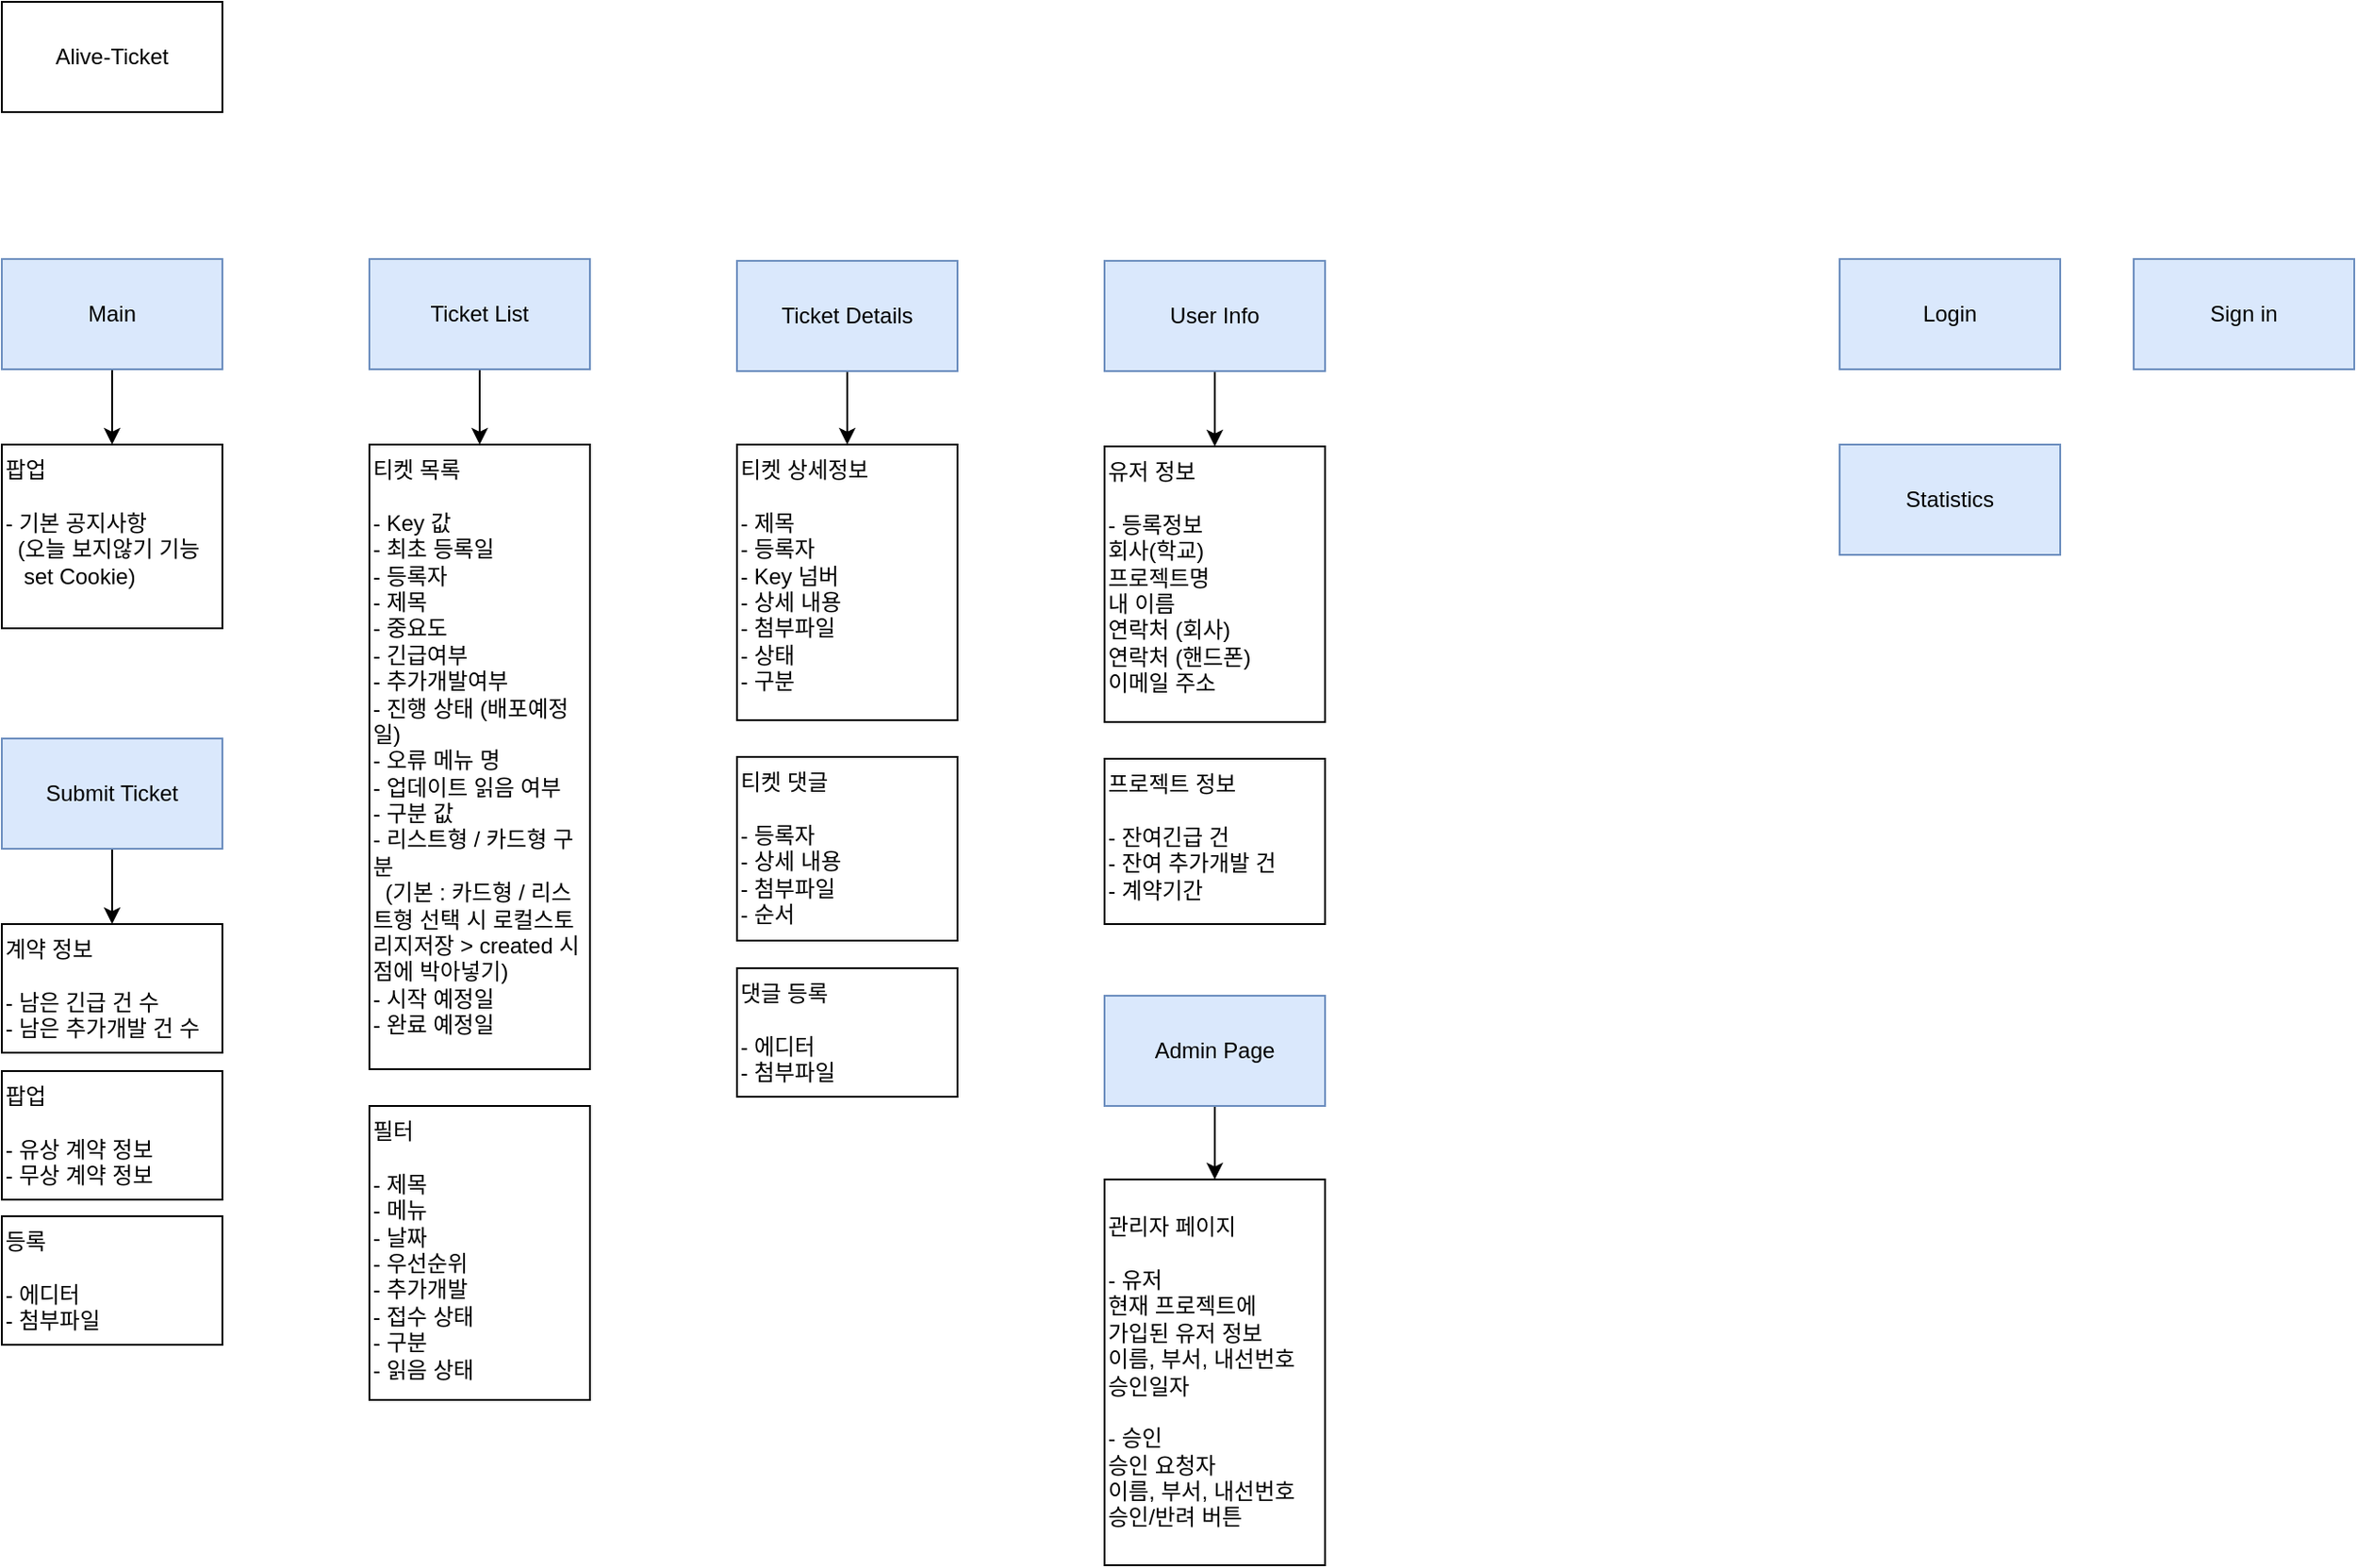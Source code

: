 <mxfile version="24.6.4" type="github" pages="2">
  <diagram name="사용자 메뉴구성" id="Dhg5o85Xs6kbEqGewJDq">
    <mxGraphModel dx="1368" dy="749" grid="1" gridSize="10" guides="1" tooltips="1" connect="1" arrows="1" fold="1" page="1" pageScale="1" pageWidth="1390" pageHeight="1590" math="0" shadow="0">
      <root>
        <mxCell id="0" />
        <mxCell id="1" parent="0" />
        <mxCell id="b1I7pZCohgcFqv3CK_3t-1" value="Alive-Ticket" style="rounded=0;whiteSpace=wrap;html=1;" parent="1" vertex="1">
          <mxGeometry x="40" y="39" width="120" height="60" as="geometry" />
        </mxCell>
        <mxCell id="b1I7pZCohgcFqv3CK_3t-36" value="" style="edgeStyle=orthogonalEdgeStyle;rounded=0;orthogonalLoop=1;jettySize=auto;html=1;" parent="1" source="b1I7pZCohgcFqv3CK_3t-2" target="b1I7pZCohgcFqv3CK_3t-35" edge="1">
          <mxGeometry relative="1" as="geometry" />
        </mxCell>
        <mxCell id="b1I7pZCohgcFqv3CK_3t-2" value="Main" style="rounded=0;whiteSpace=wrap;html=1;fillColor=#dae8fc;strokeColor=#6c8ebf;" parent="1" vertex="1">
          <mxGeometry x="40" y="179" width="120" height="60" as="geometry" />
        </mxCell>
        <mxCell id="b1I7pZCohgcFqv3CK_3t-30" value="" style="edgeStyle=orthogonalEdgeStyle;rounded=0;orthogonalLoop=1;jettySize=auto;html=1;" parent="1" source="b1I7pZCohgcFqv3CK_3t-4" target="b1I7pZCohgcFqv3CK_3t-22" edge="1">
          <mxGeometry relative="1" as="geometry" />
        </mxCell>
        <mxCell id="b1I7pZCohgcFqv3CK_3t-4" value="Submit Ticket" style="whiteSpace=wrap;html=1;rounded=0;fillColor=#dae8fc;strokeColor=#6c8ebf;" parent="1" vertex="1">
          <mxGeometry x="40" y="440" width="120" height="60" as="geometry" />
        </mxCell>
        <mxCell id="b1I7pZCohgcFqv3CK_3t-33" value="" style="edgeStyle=orthogonalEdgeStyle;rounded=0;orthogonalLoop=1;jettySize=auto;html=1;" parent="1" source="b1I7pZCohgcFqv3CK_3t-6" target="b1I7pZCohgcFqv3CK_3t-32" edge="1">
          <mxGeometry relative="1" as="geometry" />
        </mxCell>
        <mxCell id="b1I7pZCohgcFqv3CK_3t-6" value="Ticket List" style="whiteSpace=wrap;html=1;rounded=0;fillColor=#dae8fc;strokeColor=#6c8ebf;" parent="1" vertex="1">
          <mxGeometry x="240" y="179" width="120" height="60" as="geometry" />
        </mxCell>
        <mxCell id="b1I7pZCohgcFqv3CK_3t-8" value="Statistics" style="whiteSpace=wrap;html=1;rounded=0;fillColor=#dae8fc;strokeColor=#6c8ebf;" parent="1" vertex="1">
          <mxGeometry x="1040" y="280" width="120" height="60" as="geometry" />
        </mxCell>
        <mxCell id="b1I7pZCohgcFqv3CK_3t-44" value="" style="edgeStyle=orthogonalEdgeStyle;rounded=0;orthogonalLoop=1;jettySize=auto;html=1;" parent="1" source="b1I7pZCohgcFqv3CK_3t-10" target="b1I7pZCohgcFqv3CK_3t-43" edge="1">
          <mxGeometry relative="1" as="geometry" />
        </mxCell>
        <mxCell id="b1I7pZCohgcFqv3CK_3t-10" value="User Info" style="whiteSpace=wrap;html=1;rounded=0;fillColor=#dae8fc;strokeColor=#6c8ebf;" parent="1" vertex="1">
          <mxGeometry x="640" y="180" width="120" height="60" as="geometry" />
        </mxCell>
        <mxCell id="b1I7pZCohgcFqv3CK_3t-12" value="Login" style="whiteSpace=wrap;html=1;rounded=0;fillColor=#dae8fc;strokeColor=#6c8ebf;" parent="1" vertex="1">
          <mxGeometry x="1040" y="179" width="120" height="60" as="geometry" />
        </mxCell>
        <mxCell id="b1I7pZCohgcFqv3CK_3t-14" value="Sign in" style="whiteSpace=wrap;html=1;rounded=0;fillColor=#dae8fc;strokeColor=#6c8ebf;" parent="1" vertex="1">
          <mxGeometry x="1200" y="179" width="120" height="60" as="geometry" />
        </mxCell>
        <mxCell id="b1I7pZCohgcFqv3CK_3t-39" value="" style="edgeStyle=orthogonalEdgeStyle;rounded=0;orthogonalLoop=1;jettySize=auto;html=1;" parent="1" source="b1I7pZCohgcFqv3CK_3t-16" target="b1I7pZCohgcFqv3CK_3t-38" edge="1">
          <mxGeometry relative="1" as="geometry" />
        </mxCell>
        <mxCell id="b1I7pZCohgcFqv3CK_3t-16" value="Ticket Details" style="whiteSpace=wrap;html=1;rounded=0;fillColor=#dae8fc;strokeColor=#6c8ebf;" parent="1" vertex="1">
          <mxGeometry x="440" y="180" width="120" height="60" as="geometry" />
        </mxCell>
        <mxCell id="b1I7pZCohgcFqv3CK_3t-22" value="계약 정보&lt;br&gt;&lt;br&gt;- 남은 긴급 건 수&lt;br&gt;- 남은 추가개발 건 수" style="rounded=0;whiteSpace=wrap;html=1;align=left;verticalAlign=top;" parent="1" vertex="1">
          <mxGeometry x="40" y="541" width="120" height="70" as="geometry" />
        </mxCell>
        <mxCell id="b1I7pZCohgcFqv3CK_3t-28" value="팝업&lt;br&gt;&lt;br&gt;- 유상 계약 정보&lt;br&gt;- 무상 계약 정보" style="rounded=0;whiteSpace=wrap;html=1;align=left;verticalAlign=top;" parent="1" vertex="1">
          <mxGeometry x="40" y="621" width="120" height="70" as="geometry" />
        </mxCell>
        <mxCell id="b1I7pZCohgcFqv3CK_3t-32" value="티켓 목록&lt;br&gt;&lt;br&gt;- Key 값&lt;br&gt;- 최초 등록일&lt;br&gt;- 등록자&lt;br&gt;- 제목&lt;br&gt;- 중요도&lt;br&gt;- 긴급여부&lt;br&gt;- 추가개발여부&lt;br&gt;- 진행 상태 (배포예정일)&lt;br&gt;- 오류 메뉴 명&lt;br&gt;- 업데이트 읽음 여부&lt;br&gt;- 구분 값&lt;br&gt;- 리스트형 / 카드형 구분&lt;br&gt;&amp;nbsp; (기본 : 카드형 / 리스트형 선택 시 로컬스토리지저장 &amp;gt; created 시점에 박아넣기)&lt;br&gt;- 시작 예정일&lt;br&gt;- 완료 예정일" style="rounded=0;whiteSpace=wrap;html=1;align=left;verticalAlign=top;" parent="1" vertex="1">
          <mxGeometry x="240" y="280" width="120" height="340" as="geometry" />
        </mxCell>
        <mxCell id="b1I7pZCohgcFqv3CK_3t-35" value="팝업&lt;br&gt;&lt;br&gt;- 기본 공지사항&lt;br&gt;&amp;nbsp; (오늘 보지않기 기능&lt;br&gt;&amp;nbsp; &amp;nbsp;set Cookie)" style="whiteSpace=wrap;html=1;rounded=0;align=left;verticalAlign=top;" parent="1" vertex="1">
          <mxGeometry x="40" y="280" width="120" height="100" as="geometry" />
        </mxCell>
        <mxCell id="b1I7pZCohgcFqv3CK_3t-37" value="필터&lt;br&gt;&lt;br&gt;- 제목&lt;br&gt;- 메뉴&lt;br&gt;- 날짜&lt;br&gt;- 우선순위&lt;br&gt;- 추가개발&lt;br&gt;- 접수 상태&lt;br&gt;- 구분&lt;br&gt;- 읽음 상태" style="rounded=0;whiteSpace=wrap;html=1;align=left;verticalAlign=top;" parent="1" vertex="1">
          <mxGeometry x="240" y="640" width="120" height="160" as="geometry" />
        </mxCell>
        <mxCell id="b1I7pZCohgcFqv3CK_3t-38" value="티켓 상세정보&lt;br&gt;&lt;br&gt;- 제목&lt;br&gt;- 등록자&lt;br&gt;- Key 넘버&lt;br&gt;- 상세 내용&lt;br&gt;- 첨부파일&lt;br&gt;- 상태&lt;br&gt;- 구분" style="whiteSpace=wrap;html=1;rounded=0;align=left;verticalAlign=top;" parent="1" vertex="1">
          <mxGeometry x="440" y="280" width="120" height="150" as="geometry" />
        </mxCell>
        <mxCell id="b1I7pZCohgcFqv3CK_3t-40" value="등록&lt;br&gt;&lt;br&gt;- 에디터&lt;br&gt;- 첨부파일" style="rounded=0;whiteSpace=wrap;html=1;align=left;verticalAlign=top;" parent="1" vertex="1">
          <mxGeometry x="40" y="700" width="120" height="70" as="geometry" />
        </mxCell>
        <mxCell id="b1I7pZCohgcFqv3CK_3t-41" value="티켓 댓글&lt;br&gt;&lt;br&gt;- 등록자&lt;br&gt;- 상세 내용&lt;br&gt;- 첨부파일&lt;br&gt;- 순서" style="whiteSpace=wrap;html=1;rounded=0;align=left;verticalAlign=top;" parent="1" vertex="1">
          <mxGeometry x="440" y="450" width="120" height="100" as="geometry" />
        </mxCell>
        <mxCell id="b1I7pZCohgcFqv3CK_3t-42" value="댓글 등록&lt;br&gt;&lt;br&gt;- 에디터&lt;br&gt;- 첨부파일" style="rounded=0;whiteSpace=wrap;html=1;align=left;verticalAlign=top;" parent="1" vertex="1">
          <mxGeometry x="440" y="565" width="120" height="70" as="geometry" />
        </mxCell>
        <mxCell id="b1I7pZCohgcFqv3CK_3t-43" value="유저 정보&lt;br&gt;&lt;br&gt;- 등록정보&lt;br&gt;회사(학교)&lt;br&gt;프로젝트명&lt;br&gt;내 이름&lt;br&gt;연락처 (회사)&lt;br&gt;연락처 (핸드폰)&lt;br&gt;이메일 주소" style="whiteSpace=wrap;html=1;rounded=0;align=left;verticalAlign=top;" parent="1" vertex="1">
          <mxGeometry x="640" y="281" width="120" height="150" as="geometry" />
        </mxCell>
        <mxCell id="b1I7pZCohgcFqv3CK_3t-45" value="프로젝트 정보&lt;br&gt;&lt;br&gt;- 잔여긴급 건&lt;br&gt;- 잔여 추가개발 건&lt;br&gt;- 계약기간" style="whiteSpace=wrap;html=1;rounded=0;align=left;verticalAlign=top;" parent="1" vertex="1">
          <mxGeometry x="640" y="451" width="120" height="90" as="geometry" />
        </mxCell>
        <mxCell id="l3anYifbAjSCHAkL9ona-3" value="" style="edgeStyle=orthogonalEdgeStyle;rounded=0;orthogonalLoop=1;jettySize=auto;html=1;" edge="1" parent="1" source="l3anYifbAjSCHAkL9ona-1" target="l3anYifbAjSCHAkL9ona-2">
          <mxGeometry relative="1" as="geometry" />
        </mxCell>
        <mxCell id="l3anYifbAjSCHAkL9ona-1" value="Admin Page" style="whiteSpace=wrap;html=1;rounded=0;fillColor=#dae8fc;strokeColor=#6c8ebf;" vertex="1" parent="1">
          <mxGeometry x="640" y="580" width="120" height="60" as="geometry" />
        </mxCell>
        <mxCell id="l3anYifbAjSCHAkL9ona-2" value="관리자 페이지&lt;br&gt;&lt;br&gt;- 유저&lt;br&gt;현재 프로젝트에&lt;br&gt;가입된 유저 정보&lt;br&gt;이름, 부서, 내선번호&lt;br&gt;승인일자&lt;br&gt;&lt;br&gt;- 승인&lt;br&gt;승인 요청자&lt;br&gt;이름, 부서, 내선번호&lt;br&gt;승인/반려 버튼" style="whiteSpace=wrap;html=1;rounded=0;align=left;" vertex="1" parent="1">
          <mxGeometry x="640" y="680" width="120" height="210" as="geometry" />
        </mxCell>
      </root>
    </mxGraphModel>
  </diagram>
  <diagram id="qH7Ucbb5K0mWtdfLgTGh" name="관리자 메뉴구성">
    <mxGraphModel dx="1434" dy="738" grid="1" gridSize="10" guides="1" tooltips="1" connect="1" arrows="1" fold="1" page="1" pageScale="1" pageWidth="1654" pageHeight="1169" math="0" shadow="0">
      <root>
        <mxCell id="0" />
        <mxCell id="1" parent="0" />
        <mxCell id="zUvXvfdrQB2Udni6qUKu-4" value="" style="edgeStyle=orthogonalEdgeStyle;rounded=0;orthogonalLoop=1;jettySize=auto;html=1;" parent="1" source="zUvXvfdrQB2Udni6qUKu-2" target="zUvXvfdrQB2Udni6qUKu-3" edge="1">
          <mxGeometry relative="1" as="geometry" />
        </mxCell>
        <mxCell id="zUvXvfdrQB2Udni6qUKu-2" value="사용자 관리" style="rounded=0;whiteSpace=wrap;html=1;fillColor=#dae8fc;strokeColor=#6c8ebf;" parent="1" vertex="1">
          <mxGeometry x="80" y="200" width="120" height="60" as="geometry" />
        </mxCell>
        <mxCell id="zUvXvfdrQB2Udni6qUKu-3" value="고객 관리" style="whiteSpace=wrap;html=1;rounded=0;fillColor=#dae8fc;strokeColor=#6c8ebf;" parent="1" vertex="1">
          <mxGeometry x="80" y="340" width="120" height="40" as="geometry" />
        </mxCell>
        <mxCell id="zUvXvfdrQB2Udni6qUKu-5" value="고객 승인" style="whiteSpace=wrap;html=1;rounded=0;fillColor=#dae8fc;strokeColor=#6c8ebf;" parent="1" vertex="1">
          <mxGeometry x="80" y="600" width="120" height="40" as="geometry" />
        </mxCell>
        <mxCell id="zUvXvfdrQB2Udni6qUKu-8" value="" style="edgeStyle=orthogonalEdgeStyle;rounded=0;orthogonalLoop=1;jettySize=auto;html=1;" parent="1" source="zUvXvfdrQB2Udni6qUKu-6" target="zUvXvfdrQB2Udni6qUKu-7" edge="1">
          <mxGeometry relative="1" as="geometry" />
        </mxCell>
        <mxCell id="zUvXvfdrQB2Udni6qUKu-6" value="프로젝트 관리" style="rounded=0;whiteSpace=wrap;html=1;fillColor=#dae8fc;strokeColor=#6c8ebf;" parent="1" vertex="1">
          <mxGeometry x="310" y="200" width="120" height="60" as="geometry" />
        </mxCell>
        <mxCell id="zUvXvfdrQB2Udni6qUKu-7" value="업체 정보" style="whiteSpace=wrap;html=1;rounded=0;fillColor=#dae8fc;strokeColor=#6c8ebf;" parent="1" vertex="1">
          <mxGeometry x="310" y="340" width="120" height="40" as="geometry" />
        </mxCell>
        <mxCell id="ufiz34e84rqHSrVBdS8h-1" value="&lt;span style=&quot;background-color: initial;&quot;&gt;&amp;nbsp;- 이름&lt;br&gt;&amp;nbsp;- 부서&lt;br&gt;&amp;nbsp;- 이메일&lt;br&gt;&amp;nbsp;- 사무실 번호&lt;br&gt;&amp;nbsp;- 핸드폰 번호&lt;br&gt;&amp;nbsp;- 비밀번호 초기화&lt;br&gt;&lt;/span&gt;&amp;nbsp;- 사용자 정보 변경&lt;br&gt;&amp;nbsp;- 승인되지 않은&lt;br&gt;&amp;nbsp; &amp;nbsp;사용자는 안나옴&lt;br&gt;&amp;nbsp;- 승인 대기로는&lt;br&gt;&amp;nbsp; &amp;nbsp;상태 변경 불가하게" style="rounded=0;whiteSpace=wrap;html=1;align=left;" parent="1" vertex="1">
          <mxGeometry x="80" y="380" width="120" height="190" as="geometry" />
        </mxCell>
        <mxCell id="ufiz34e84rqHSrVBdS8h-2" value="승인 대기&lt;br&gt;승인&lt;br&gt;반려" style="rounded=0;whiteSpace=wrap;html=1;" parent="1" vertex="1">
          <mxGeometry x="40" y="40" width="90" height="80" as="geometry" />
        </mxCell>
        <mxCell id="ufiz34e84rqHSrVBdS8h-7" value="&lt;div&gt;개발&lt;/div&gt;&lt;div&gt;고도화&lt;/div&gt;유상&lt;br&gt;무상&lt;br&gt;계약대기&lt;br&gt;계약종료" style="rounded=0;whiteSpace=wrap;html=1;" parent="1" vertex="1">
          <mxGeometry x="510" y="40" width="90" height="120" as="geometry" />
        </mxCell>
        <mxCell id="ufiz34e84rqHSrVBdS8h-8" value="&amp;nbsp;- 승인대기, 반려&lt;br&gt;&amp;nbsp; &amp;nbsp;상태의 사용자만" style="rounded=0;whiteSpace=wrap;html=1;align=left;" parent="1" vertex="1">
          <mxGeometry x="80" y="640" width="120" height="60" as="geometry" />
        </mxCell>
        <mxCell id="ufiz34e84rqHSrVBdS8h-9" value="&amp;nbsp;- 계약 시작 종료일&lt;br&gt;&amp;nbsp;- 학교명(업체명)&lt;br&gt;&amp;nbsp;- 프로젝트명&lt;br&gt;&amp;nbsp;- 업체 주요 담당자&lt;br&gt;&amp;nbsp;- 사내 처리 담당자&lt;br&gt;&amp;nbsp;- 추가개발 가능 건수&lt;br&gt;&amp;nbsp;- 긴급 가능 건수&lt;br&gt;&amp;nbsp;- 긴급건수 추가기능" style="rounded=0;whiteSpace=wrap;html=1;align=left;" parent="1" vertex="1">
          <mxGeometry x="310" y="550" width="120" height="140" as="geometry" />
        </mxCell>
        <mxCell id="ufiz34e84rqHSrVBdS8h-10" value="계약 종료 : 기간이 종료되었을 경우&lt;br&gt;계약 대기 : 종료 임박 혹은 종료된 이후에도&lt;br&gt;&amp;nbsp; &amp;nbsp; &amp;nbsp; &amp;nbsp; &amp;nbsp; &amp;nbsp; &amp;nbsp; &amp;nbsp; &amp;nbsp; 계약 담당자에게 확인 후 계약이&lt;br&gt;&amp;nbsp; &amp;nbsp; &amp;nbsp; &amp;nbsp; &amp;nbsp; &amp;nbsp; &amp;nbsp; &amp;nbsp; &amp;nbsp; 진행 중이라면 상태 값 변경&lt;br&gt;&amp;nbsp; &amp;nbsp; &amp;nbsp; &amp;nbsp; &amp;nbsp; &amp;nbsp; &amp;nbsp; &amp;nbsp; &amp;nbsp; 모든 시스템을 사용할 수 있음" style="text;html=1;strokeColor=none;fillColor=none;align=left;verticalAlign=middle;whiteSpace=wrap;rounded=0;" parent="1" vertex="1">
          <mxGeometry x="623" y="30" width="243" height="90" as="geometry" />
        </mxCell>
        <mxCell id="ufiz34e84rqHSrVBdS8h-12" value="사내 사용자 관리" style="whiteSpace=wrap;html=1;rounded=0;fillColor=#dae8fc;strokeColor=#6c8ebf;" parent="1" vertex="1">
          <mxGeometry x="80" y="730" width="120" height="40" as="geometry" />
        </mxCell>
        <mxCell id="ufiz34e84rqHSrVBdS8h-13" value="&amp;nbsp;- 사용자 등록&lt;br&gt;&amp;nbsp;- 비밀번호 초기화&lt;br&gt;&amp;nbsp;- 사용 미사용 처리&lt;br&gt;&amp;nbsp;- 권한 변경" style="rounded=0;whiteSpace=wrap;html=1;align=left;" parent="1" vertex="1">
          <mxGeometry x="80" y="770" width="120" height="80" as="geometry" />
        </mxCell>
        <mxCell id="ufiz34e84rqHSrVBdS8h-15" value="사용자 상태값" style="text;html=1;strokeColor=none;fillColor=none;align=center;verticalAlign=middle;whiteSpace=wrap;rounded=0;" parent="1" vertex="1">
          <mxGeometry x="40" y="10" width="90" height="30" as="geometry" />
        </mxCell>
        <mxCell id="ufiz34e84rqHSrVBdS8h-16" value="고객&lt;br&gt;담당자(고객)&lt;br&gt;관리자&lt;div&gt;개발팀&lt;br&gt;운영팀&lt;div&gt;베트남 운영&lt;br&gt;프로젝트 관리&lt;/div&gt;&lt;/div&gt;" style="rounded=0;whiteSpace=wrap;html=1;" parent="1" vertex="1">
          <mxGeometry x="150" y="40" width="90" height="110" as="geometry" />
        </mxCell>
        <mxCell id="ufiz34e84rqHSrVBdS8h-17" value="권한 종류" style="text;html=1;strokeColor=none;fillColor=none;align=center;verticalAlign=middle;whiteSpace=wrap;rounded=0;" parent="1" vertex="1">
          <mxGeometry x="150" y="10" width="90" height="30" as="geometry" />
        </mxCell>
        <mxCell id="ufiz34e84rqHSrVBdS8h-18" value="프로젝트 상태값" style="text;html=1;strokeColor=none;fillColor=none;align=center;verticalAlign=middle;whiteSpace=wrap;rounded=0;" parent="1" vertex="1">
          <mxGeometry x="510" y="10" width="90" height="30" as="geometry" />
        </mxCell>
        <mxCell id="ufiz34e84rqHSrVBdS8h-19" value="&amp;nbsp;- 학교명 (업체명)&lt;br&gt;&amp;nbsp;- 사용 미사용 처리만&lt;br&gt;&amp;nbsp;- 미사용 처리 시&lt;br&gt;&amp;nbsp; &amp;nbsp;관련 프로젝트&lt;br&gt;&amp;nbsp; &amp;nbsp;전부 미사용처리" style="rounded=0;whiteSpace=wrap;html=1;align=left;" parent="1" vertex="1">
          <mxGeometry x="310" y="380" width="120" height="100" as="geometry" />
        </mxCell>
        <mxCell id="ufiz34e84rqHSrVBdS8h-20" value="프로젝트 정보" style="whiteSpace=wrap;html=1;rounded=0;fillColor=#dae8fc;strokeColor=#6c8ebf;" parent="1" vertex="1">
          <mxGeometry x="310" y="510" width="120" height="40" as="geometry" />
        </mxCell>
        <mxCell id="F7qib2g9Qz7vj8Li9isp-1" value="&amp;nbsp;- 긴급건수 추가기능&lt;br&gt;사유를 적고 히스토리&amp;nbsp;테이블에 쌓는다.&lt;br&gt;히스토리 테이블은&amp;nbsp;히스토리 용도로만쓰고&lt;br&gt;프로젝트에 직접&amp;nbsp;update 때린다.&lt;br&gt;긴급건수 추가에서 등록된 애들이랑&lt;br&gt;sum 하는게 아니다." style="rounded=0;whiteSpace=wrap;html=1;align=left;" parent="1" vertex="1">
          <mxGeometry x="260" y="720" width="240" height="135" as="geometry" />
        </mxCell>
        <mxCell id="F7qib2g9Qz7vj8Li9isp-2" value="Insert , Update는 관리자만 가능" style="text;html=1;strokeColor=none;fillColor=none;align=center;verticalAlign=middle;whiteSpace=wrap;rounded=0;" parent="1" vertex="1">
          <mxGeometry x="160" y="160" width="190" height="30" as="geometry" />
        </mxCell>
        <mxCell id="dr1itkX9Nl5cHkAuPNB4-1" value="SR 관리" style="rounded=0;whiteSpace=wrap;html=1;" parent="1" vertex="1">
          <mxGeometry x="540" y="200" width="120" height="60" as="geometry" />
        </mxCell>
        <mxCell id="dr1itkX9Nl5cHkAuPNB4-2" value="통계" style="rounded=0;whiteSpace=wrap;html=1;" parent="1" vertex="1">
          <mxGeometry x="767" y="200" width="120" height="60" as="geometry" />
        </mxCell>
        <mxCell id="-KmnBJDNkYP-uwhkc2xP-1" value="고객 담당자는 프로젝트 당&lt;br&gt;1명 설정되며 고객 측&lt;br&gt;사용자를 승인/반려할 수 있다" style="text;html=1;strokeColor=none;fillColor=none;align=left;verticalAlign=middle;whiteSpace=wrap;rounded=0;" parent="1" vertex="1">
          <mxGeometry x="250" y="40" width="160" height="70" as="geometry" />
        </mxCell>
        <mxCell id="_GYk0qYfDhTvsrZPSWFg-1" value="&amp;nbsp;- 학교&lt;br&gt;&amp;nbsp;- 프로젝트&lt;br&gt;&amp;nbsp;- 부여일자&lt;br&gt;&amp;nbsp;- 부여자&lt;br&gt;&amp;nbsp;- 사유" style="rounded=0;whiteSpace=wrap;html=1;align=left;" parent="1" vertex="1">
          <mxGeometry x="310" y="920" width="120" height="90" as="geometry" />
        </mxCell>
        <mxCell id="_GYk0qYfDhTvsrZPSWFg-2" value="긴급건수 추가내역" style="whiteSpace=wrap;html=1;rounded=0;fillColor=#dae8fc;strokeColor=#6c8ebf;" parent="1" vertex="1">
          <mxGeometry x="310" y="880" width="120" height="40" as="geometry" />
        </mxCell>
      </root>
    </mxGraphModel>
  </diagram>
</mxfile>
